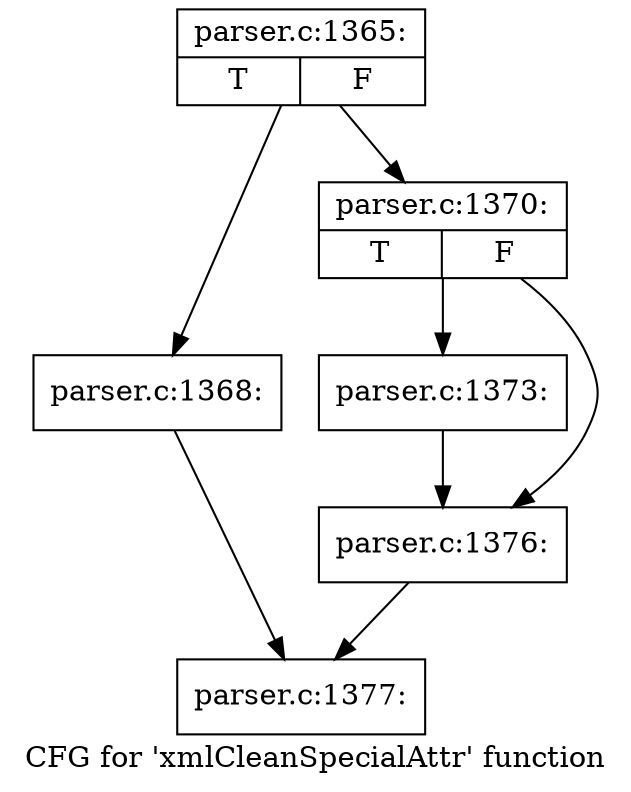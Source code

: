 digraph "CFG for 'xmlCleanSpecialAttr' function" {
	label="CFG for 'xmlCleanSpecialAttr' function";

	Node0x55d73c2253f0 [shape=record,label="{parser.c:1365:|{<s0>T|<s1>F}}"];
	Node0x55d73c2253f0 -> Node0x55d73c21f950;
	Node0x55d73c2253f0 -> Node0x55d73bf08da0;
	Node0x55d73c21f950 [shape=record,label="{parser.c:1368:}"];
	Node0x55d73c21f950 -> Node0x55d73c225440;
	Node0x55d73bf08da0 [shape=record,label="{parser.c:1370:|{<s0>T|<s1>F}}"];
	Node0x55d73bf08da0 -> Node0x55d73c228850;
	Node0x55d73bf08da0 -> Node0x55d73c2288a0;
	Node0x55d73c228850 [shape=record,label="{parser.c:1373:}"];
	Node0x55d73c228850 -> Node0x55d73c2288a0;
	Node0x55d73c2288a0 [shape=record,label="{parser.c:1376:}"];
	Node0x55d73c2288a0 -> Node0x55d73c225440;
	Node0x55d73c225440 [shape=record,label="{parser.c:1377:}"];
}
